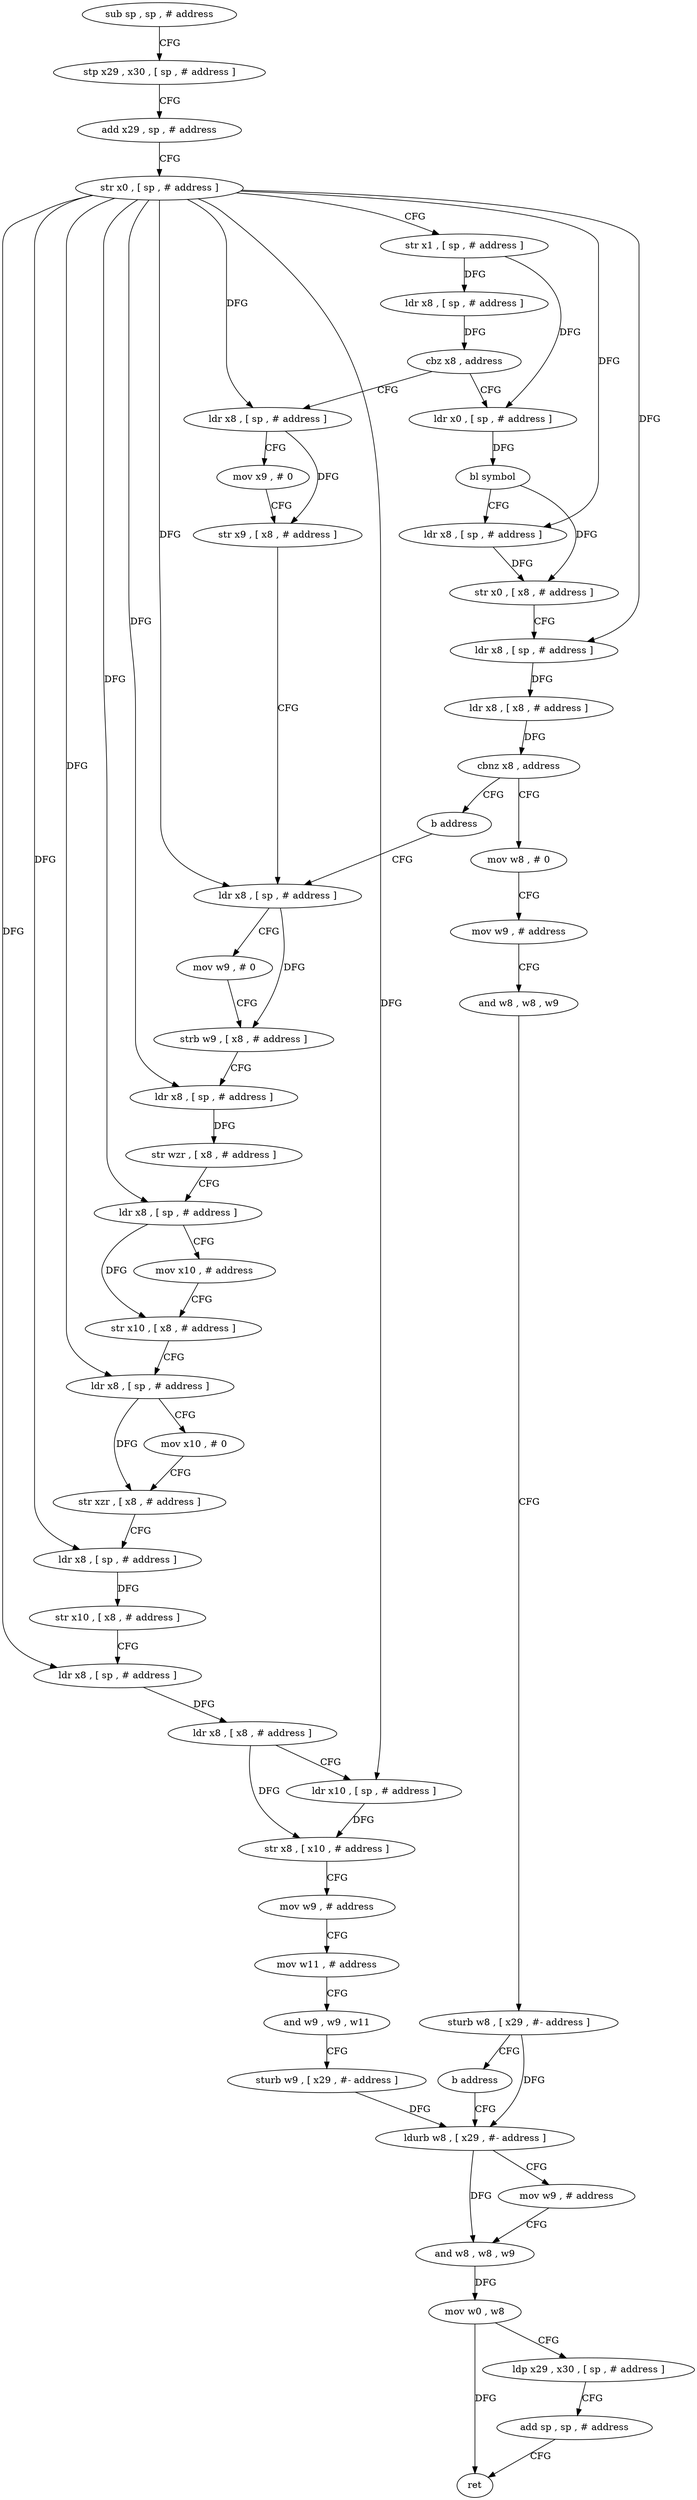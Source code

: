 digraph "func" {
"106848" [label = "sub sp , sp , # address" ]
"106852" [label = "stp x29 , x30 , [ sp , # address ]" ]
"106856" [label = "add x29 , sp , # address" ]
"106860" [label = "str x0 , [ sp , # address ]" ]
"106864" [label = "str x1 , [ sp , # address ]" ]
"106868" [label = "ldr x8 , [ sp , # address ]" ]
"106872" [label = "cbz x8 , address" ]
"106928" [label = "ldr x8 , [ sp , # address ]" ]
"106876" [label = "ldr x0 , [ sp , # address ]" ]
"106932" [label = "mov x9 , # 0" ]
"106936" [label = "str x9 , [ x8 , # address ]" ]
"106940" [label = "ldr x8 , [ sp , # address ]" ]
"106880" [label = "bl symbol" ]
"106884" [label = "ldr x8 , [ sp , # address ]" ]
"106888" [label = "str x0 , [ x8 , # address ]" ]
"106892" [label = "ldr x8 , [ sp , # address ]" ]
"106896" [label = "ldr x8 , [ x8 , # address ]" ]
"106900" [label = "cbnz x8 , address" ]
"106924" [label = "b address" ]
"106904" [label = "mov w8 , # 0" ]
"106908" [label = "mov w9 , # address" ]
"106912" [label = "and w8 , w8 , w9" ]
"106916" [label = "sturb w8 , [ x29 , #- address ]" ]
"106920" [label = "b address" ]
"107024" [label = "ldurb w8 , [ x29 , #- address ]" ]
"106944" [label = "mov w9 , # 0" ]
"106948" [label = "strb w9 , [ x8 , # address ]" ]
"106952" [label = "ldr x8 , [ sp , # address ]" ]
"106956" [label = "str wzr , [ x8 , # address ]" ]
"106960" [label = "ldr x8 , [ sp , # address ]" ]
"106964" [label = "mov x10 , # address" ]
"106968" [label = "str x10 , [ x8 , # address ]" ]
"106972" [label = "ldr x8 , [ sp , # address ]" ]
"106976" [label = "mov x10 , # 0" ]
"106980" [label = "str xzr , [ x8 , # address ]" ]
"106984" [label = "ldr x8 , [ sp , # address ]" ]
"106988" [label = "str x10 , [ x8 , # address ]" ]
"106992" [label = "ldr x8 , [ sp , # address ]" ]
"106996" [label = "ldr x8 , [ x8 , # address ]" ]
"107000" [label = "ldr x10 , [ sp , # address ]" ]
"107004" [label = "str x8 , [ x10 , # address ]" ]
"107008" [label = "mov w9 , # address" ]
"107012" [label = "mov w11 , # address" ]
"107016" [label = "and w9 , w9 , w11" ]
"107020" [label = "sturb w9 , [ x29 , #- address ]" ]
"107028" [label = "mov w9 , # address" ]
"107032" [label = "and w8 , w8 , w9" ]
"107036" [label = "mov w0 , w8" ]
"107040" [label = "ldp x29 , x30 , [ sp , # address ]" ]
"107044" [label = "add sp , sp , # address" ]
"107048" [label = "ret" ]
"106848" -> "106852" [ label = "CFG" ]
"106852" -> "106856" [ label = "CFG" ]
"106856" -> "106860" [ label = "CFG" ]
"106860" -> "106864" [ label = "CFG" ]
"106860" -> "106928" [ label = "DFG" ]
"106860" -> "106884" [ label = "DFG" ]
"106860" -> "106892" [ label = "DFG" ]
"106860" -> "106940" [ label = "DFG" ]
"106860" -> "106952" [ label = "DFG" ]
"106860" -> "106960" [ label = "DFG" ]
"106860" -> "106972" [ label = "DFG" ]
"106860" -> "106984" [ label = "DFG" ]
"106860" -> "106992" [ label = "DFG" ]
"106860" -> "107000" [ label = "DFG" ]
"106864" -> "106868" [ label = "DFG" ]
"106864" -> "106876" [ label = "DFG" ]
"106868" -> "106872" [ label = "DFG" ]
"106872" -> "106928" [ label = "CFG" ]
"106872" -> "106876" [ label = "CFG" ]
"106928" -> "106932" [ label = "CFG" ]
"106928" -> "106936" [ label = "DFG" ]
"106876" -> "106880" [ label = "DFG" ]
"106932" -> "106936" [ label = "CFG" ]
"106936" -> "106940" [ label = "CFG" ]
"106940" -> "106944" [ label = "CFG" ]
"106940" -> "106948" [ label = "DFG" ]
"106880" -> "106884" [ label = "CFG" ]
"106880" -> "106888" [ label = "DFG" ]
"106884" -> "106888" [ label = "DFG" ]
"106888" -> "106892" [ label = "CFG" ]
"106892" -> "106896" [ label = "DFG" ]
"106896" -> "106900" [ label = "DFG" ]
"106900" -> "106924" [ label = "CFG" ]
"106900" -> "106904" [ label = "CFG" ]
"106924" -> "106940" [ label = "CFG" ]
"106904" -> "106908" [ label = "CFG" ]
"106908" -> "106912" [ label = "CFG" ]
"106912" -> "106916" [ label = "CFG" ]
"106916" -> "106920" [ label = "CFG" ]
"106916" -> "107024" [ label = "DFG" ]
"106920" -> "107024" [ label = "CFG" ]
"107024" -> "107028" [ label = "CFG" ]
"107024" -> "107032" [ label = "DFG" ]
"106944" -> "106948" [ label = "CFG" ]
"106948" -> "106952" [ label = "CFG" ]
"106952" -> "106956" [ label = "DFG" ]
"106956" -> "106960" [ label = "CFG" ]
"106960" -> "106964" [ label = "CFG" ]
"106960" -> "106968" [ label = "DFG" ]
"106964" -> "106968" [ label = "CFG" ]
"106968" -> "106972" [ label = "CFG" ]
"106972" -> "106976" [ label = "CFG" ]
"106972" -> "106980" [ label = "DFG" ]
"106976" -> "106980" [ label = "CFG" ]
"106980" -> "106984" [ label = "CFG" ]
"106984" -> "106988" [ label = "DFG" ]
"106988" -> "106992" [ label = "CFG" ]
"106992" -> "106996" [ label = "DFG" ]
"106996" -> "107000" [ label = "CFG" ]
"106996" -> "107004" [ label = "DFG" ]
"107000" -> "107004" [ label = "DFG" ]
"107004" -> "107008" [ label = "CFG" ]
"107008" -> "107012" [ label = "CFG" ]
"107012" -> "107016" [ label = "CFG" ]
"107016" -> "107020" [ label = "CFG" ]
"107020" -> "107024" [ label = "DFG" ]
"107028" -> "107032" [ label = "CFG" ]
"107032" -> "107036" [ label = "DFG" ]
"107036" -> "107040" [ label = "CFG" ]
"107036" -> "107048" [ label = "DFG" ]
"107040" -> "107044" [ label = "CFG" ]
"107044" -> "107048" [ label = "CFG" ]
}
